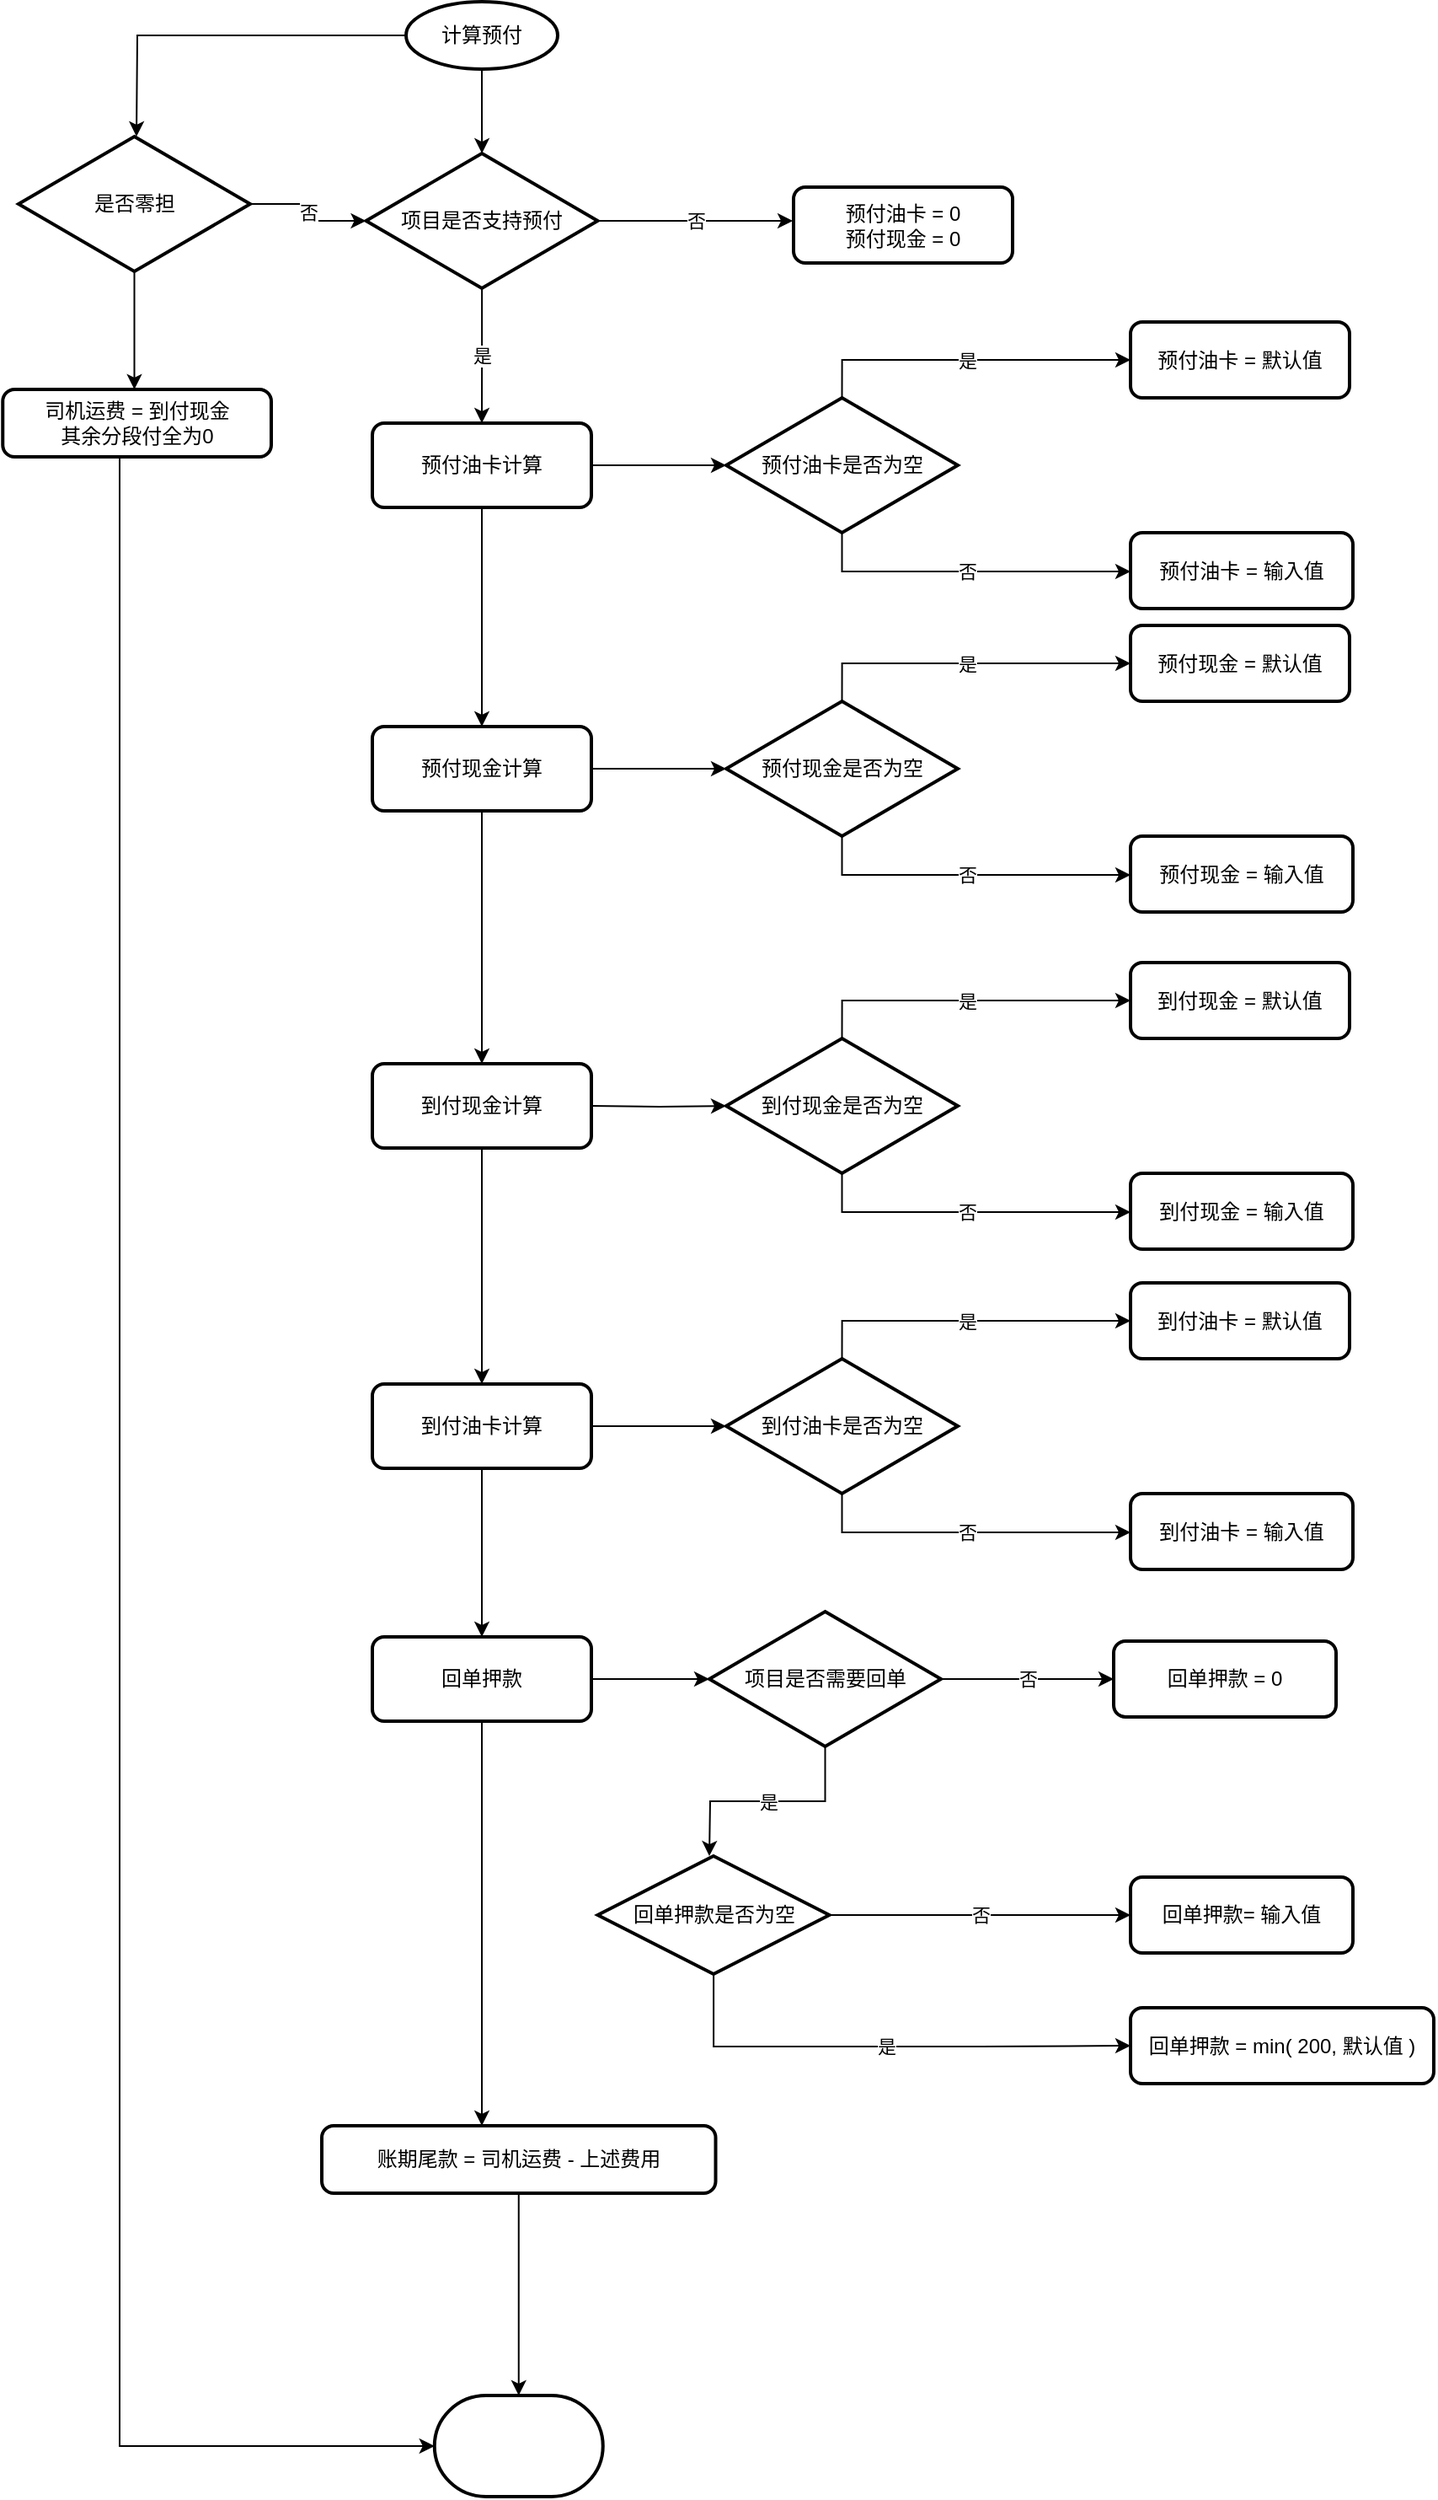 <mxfile version="14.9.0" type="github" pages="2"><diagram id="5c7Cpu_d4ON2pr9h0RgP" name="Page-1"><mxGraphModel dx="1422" dy="794" grid="1" gridSize="10" guides="1" tooltips="1" connect="1" arrows="1" fold="1" page="1" pageScale="1" pageWidth="1654" pageHeight="2336" math="0" shadow="0"><root><mxCell id="0"/><mxCell id="1" parent="0"/><mxCell id="O901iiak3P7fschwfEgI-17" value="" style="edgeStyle=orthogonalEdgeStyle;rounded=0;orthogonalLoop=1;jettySize=auto;html=1;" edge="1" parent="1" source="O901iiak3P7fschwfEgI-13" target="O901iiak3P7fschwfEgI-16"><mxGeometry relative="1" as="geometry"/></mxCell><mxCell id="2gxUZFnHClFSCf9PuZE7-3" style="edgeStyle=orthogonalEdgeStyle;rounded=0;orthogonalLoop=1;jettySize=auto;html=1;" edge="1" parent="1" source="O901iiak3P7fschwfEgI-13"><mxGeometry relative="1" as="geometry"><mxPoint x="160" y="120" as="targetPoint"/></mxGeometry></mxCell><mxCell id="O901iiak3P7fschwfEgI-13" value="计算预付" style="strokeWidth=2;html=1;shape=mxgraph.flowchart.start_1;whiteSpace=wrap;" vertex="1" parent="1"><mxGeometry x="320" y="40" width="90" height="40" as="geometry"/></mxCell><mxCell id="O901iiak3P7fschwfEgI-19" value="否" style="edgeStyle=orthogonalEdgeStyle;rounded=0;orthogonalLoop=1;jettySize=auto;html=1;" edge="1" parent="1" source="O901iiak3P7fschwfEgI-16"><mxGeometry relative="1" as="geometry"><mxPoint x="549.55" y="170" as="targetPoint"/></mxGeometry></mxCell><mxCell id="O901iiak3P7fschwfEgI-44" value="是" style="edgeStyle=orthogonalEdgeStyle;rounded=0;orthogonalLoop=1;jettySize=auto;html=1;" edge="1" parent="1" source="O901iiak3P7fschwfEgI-16"><mxGeometry relative="1" as="geometry"><mxPoint x="365" y="290" as="targetPoint"/></mxGeometry></mxCell><mxCell id="O901iiak3P7fschwfEgI-16" value="项目是否支持预付" style="rhombus;whiteSpace=wrap;html=1;strokeWidth=2;" vertex="1" parent="1"><mxGeometry x="296.25" y="130" width="137.5" height="80" as="geometry"/></mxCell><mxCell id="O901iiak3P7fschwfEgI-20" value="预付油卡 = 0&lt;br&gt;预付现金 = 0" style="rounded=1;whiteSpace=wrap;html=1;absoluteArcSize=1;arcSize=14;strokeWidth=2;" vertex="1" parent="1"><mxGeometry x="550" y="150" width="130" height="45" as="geometry"/></mxCell><mxCell id="O901iiak3P7fschwfEgI-40" value="预付油卡 = 默认值" style="rounded=1;whiteSpace=wrap;html=1;absoluteArcSize=1;arcSize=14;strokeWidth=2;" vertex="1" parent="1"><mxGeometry x="750" y="230" width="130" height="45" as="geometry"/></mxCell><mxCell id="O901iiak3P7fschwfEgI-47" style="edgeStyle=orthogonalEdgeStyle;rounded=0;orthogonalLoop=1;jettySize=auto;html=1;entryX=0;entryY=0.5;entryDx=0;entryDy=0;" edge="1" parent="1" source="O901iiak3P7fschwfEgI-45" target="O901iiak3P7fschwfEgI-46"><mxGeometry relative="1" as="geometry"/></mxCell><mxCell id="O901iiak3P7fschwfEgI-56" value="" style="edgeStyle=orthogonalEdgeStyle;rounded=0;orthogonalLoop=1;jettySize=auto;html=1;" edge="1" parent="1" source="O901iiak3P7fschwfEgI-45" target="O901iiak3P7fschwfEgI-55"><mxGeometry relative="1" as="geometry"/></mxCell><mxCell id="O901iiak3P7fschwfEgI-45" value="预付油卡计算" style="rounded=1;whiteSpace=wrap;html=1;absoluteArcSize=1;arcSize=14;strokeWidth=2;" vertex="1" parent="1"><mxGeometry x="300" y="290" width="130" height="50" as="geometry"/></mxCell><mxCell id="O901iiak3P7fschwfEgI-48" value="是" style="edgeStyle=orthogonalEdgeStyle;rounded=0;orthogonalLoop=1;jettySize=auto;html=1;exitX=0.5;exitY=0;exitDx=0;exitDy=0;entryX=0;entryY=0.5;entryDx=0;entryDy=0;" edge="1" parent="1" source="O901iiak3P7fschwfEgI-46" target="O901iiak3P7fschwfEgI-40"><mxGeometry relative="1" as="geometry"/></mxCell><mxCell id="O901iiak3P7fschwfEgI-54" value="否" style="edgeStyle=orthogonalEdgeStyle;rounded=0;orthogonalLoop=1;jettySize=auto;html=1;" edge="1" parent="1" source="O901iiak3P7fschwfEgI-46" target="O901iiak3P7fschwfEgI-50"><mxGeometry relative="1" as="geometry"><Array as="points"><mxPoint x="579" y="378"/></Array></mxGeometry></mxCell><mxCell id="O901iiak3P7fschwfEgI-46" value="预付油卡是否为空" style="rhombus;whiteSpace=wrap;html=1;strokeWidth=2;" vertex="1" parent="1"><mxGeometry x="510" y="275" width="137.5" height="80" as="geometry"/></mxCell><mxCell id="O901iiak3P7fschwfEgI-50" value="预付油卡 = 输入值" style="rounded=1;whiteSpace=wrap;html=1;absoluteArcSize=1;arcSize=14;strokeWidth=2;" vertex="1" parent="1"><mxGeometry x="750" y="355" width="132" height="45" as="geometry"/></mxCell><mxCell id="O901iiak3P7fschwfEgI-62" style="edgeStyle=orthogonalEdgeStyle;rounded=0;orthogonalLoop=1;jettySize=auto;html=1;entryX=0;entryY=0.5;entryDx=0;entryDy=0;" edge="1" parent="1" source="O901iiak3P7fschwfEgI-55" target="O901iiak3P7fschwfEgI-60"><mxGeometry relative="1" as="geometry"/></mxCell><mxCell id="O901iiak3P7fschwfEgI-65" value="" style="edgeStyle=orthogonalEdgeStyle;rounded=0;orthogonalLoop=1;jettySize=auto;html=1;" edge="1" parent="1" source="O901iiak3P7fschwfEgI-55" target="O901iiak3P7fschwfEgI-64"><mxGeometry relative="1" as="geometry"/></mxCell><mxCell id="O901iiak3P7fschwfEgI-55" value="预付现金计算" style="rounded=1;whiteSpace=wrap;html=1;absoluteArcSize=1;arcSize=14;strokeWidth=2;" vertex="1" parent="1"><mxGeometry x="300" y="470" width="130" height="50" as="geometry"/></mxCell><mxCell id="O901iiak3P7fschwfEgI-57" value="预付现金 = 默认值" style="rounded=1;whiteSpace=wrap;html=1;absoluteArcSize=1;arcSize=14;strokeWidth=2;" vertex="1" parent="1"><mxGeometry x="750" y="410" width="130" height="45" as="geometry"/></mxCell><mxCell id="O901iiak3P7fschwfEgI-58" value="是" style="edgeStyle=orthogonalEdgeStyle;rounded=0;orthogonalLoop=1;jettySize=auto;html=1;exitX=0.5;exitY=0;exitDx=0;exitDy=0;entryX=0;entryY=0.5;entryDx=0;entryDy=0;" edge="1" parent="1" source="O901iiak3P7fschwfEgI-60" target="O901iiak3P7fschwfEgI-57"><mxGeometry relative="1" as="geometry"/></mxCell><mxCell id="O901iiak3P7fschwfEgI-59" value="否" style="edgeStyle=orthogonalEdgeStyle;rounded=0;orthogonalLoop=1;jettySize=auto;html=1;" edge="1" parent="1" source="O901iiak3P7fschwfEgI-60" target="O901iiak3P7fschwfEgI-61"><mxGeometry relative="1" as="geometry"><Array as="points"><mxPoint x="579" y="558"/></Array></mxGeometry></mxCell><mxCell id="O901iiak3P7fschwfEgI-60" value="预付现金是否为空" style="rhombus;whiteSpace=wrap;html=1;strokeWidth=2;" vertex="1" parent="1"><mxGeometry x="510" y="455" width="137.5" height="80" as="geometry"/></mxCell><mxCell id="O901iiak3P7fschwfEgI-61" value="预付现金 = 输入值" style="rounded=1;whiteSpace=wrap;html=1;absoluteArcSize=1;arcSize=14;strokeWidth=2;" vertex="1" parent="1"><mxGeometry x="750" y="535" width="132" height="45" as="geometry"/></mxCell><mxCell id="O901iiak3P7fschwfEgI-81" value="" style="edgeStyle=orthogonalEdgeStyle;rounded=0;orthogonalLoop=1;jettySize=auto;html=1;" edge="1" parent="1" source="O901iiak3P7fschwfEgI-64" target="O901iiak3P7fschwfEgI-80"><mxGeometry relative="1" as="geometry"/></mxCell><mxCell id="O901iiak3P7fschwfEgI-64" value="到付现金计算" style="rounded=1;whiteSpace=wrap;html=1;absoluteArcSize=1;arcSize=14;strokeWidth=2;" vertex="1" parent="1"><mxGeometry x="300" y="670" width="130" height="50" as="geometry"/></mxCell><mxCell id="O901iiak3P7fschwfEgI-73" style="edgeStyle=orthogonalEdgeStyle;rounded=0;orthogonalLoop=1;jettySize=auto;html=1;entryX=0;entryY=0.5;entryDx=0;entryDy=0;" edge="1" parent="1" target="O901iiak3P7fschwfEgI-77"><mxGeometry relative="1" as="geometry"><mxPoint x="430" y="695" as="sourcePoint"/></mxGeometry></mxCell><mxCell id="O901iiak3P7fschwfEgI-74" value="到付现金 = 默认值" style="rounded=1;whiteSpace=wrap;html=1;absoluteArcSize=1;arcSize=14;strokeWidth=2;" vertex="1" parent="1"><mxGeometry x="750" y="610" width="130" height="45" as="geometry"/></mxCell><mxCell id="O901iiak3P7fschwfEgI-75" value="是" style="edgeStyle=orthogonalEdgeStyle;rounded=0;orthogonalLoop=1;jettySize=auto;html=1;exitX=0.5;exitY=0;exitDx=0;exitDy=0;entryX=0;entryY=0.5;entryDx=0;entryDy=0;" edge="1" parent="1" source="O901iiak3P7fschwfEgI-77" target="O901iiak3P7fschwfEgI-74"><mxGeometry relative="1" as="geometry"/></mxCell><mxCell id="O901iiak3P7fschwfEgI-76" value="否" style="edgeStyle=orthogonalEdgeStyle;rounded=0;orthogonalLoop=1;jettySize=auto;html=1;" edge="1" parent="1" source="O901iiak3P7fschwfEgI-77" target="O901iiak3P7fschwfEgI-78"><mxGeometry relative="1" as="geometry"><Array as="points"><mxPoint x="579" y="758"/></Array></mxGeometry></mxCell><mxCell id="O901iiak3P7fschwfEgI-77" value="到付现金是否为空" style="rhombus;whiteSpace=wrap;html=1;strokeWidth=2;" vertex="1" parent="1"><mxGeometry x="510" y="655" width="137.5" height="80" as="geometry"/></mxCell><mxCell id="O901iiak3P7fschwfEgI-78" value="到付现金 = 输入值" style="rounded=1;whiteSpace=wrap;html=1;absoluteArcSize=1;arcSize=14;strokeWidth=2;" vertex="1" parent="1"><mxGeometry x="750" y="735" width="132" height="45" as="geometry"/></mxCell><mxCell id="O901iiak3P7fschwfEgI-91" style="edgeStyle=orthogonalEdgeStyle;rounded=0;orthogonalLoop=1;jettySize=auto;html=1;entryX=0;entryY=0.5;entryDx=0;entryDy=0;" edge="1" parent="1" source="O901iiak3P7fschwfEgI-80" target="O901iiak3P7fschwfEgI-89"><mxGeometry relative="1" as="geometry"/></mxCell><mxCell id="O901iiak3P7fschwfEgI-93" value="" style="edgeStyle=orthogonalEdgeStyle;rounded=0;orthogonalLoop=1;jettySize=auto;html=1;" edge="1" parent="1" source="O901iiak3P7fschwfEgI-80" target="O901iiak3P7fschwfEgI-92"><mxGeometry relative="1" as="geometry"/></mxCell><mxCell id="O901iiak3P7fschwfEgI-80" value="到付油卡计算" style="rounded=1;whiteSpace=wrap;html=1;absoluteArcSize=1;arcSize=14;strokeWidth=2;" vertex="1" parent="1"><mxGeometry x="300" y="860" width="130" height="50" as="geometry"/></mxCell><mxCell id="O901iiak3P7fschwfEgI-86" value="到付油卡 = 默认值" style="rounded=1;whiteSpace=wrap;html=1;absoluteArcSize=1;arcSize=14;strokeWidth=2;" vertex="1" parent="1"><mxGeometry x="750" y="800" width="130" height="45" as="geometry"/></mxCell><mxCell id="O901iiak3P7fschwfEgI-87" value="是" style="edgeStyle=orthogonalEdgeStyle;rounded=0;orthogonalLoop=1;jettySize=auto;html=1;exitX=0.5;exitY=0;exitDx=0;exitDy=0;entryX=0;entryY=0.5;entryDx=0;entryDy=0;" edge="1" parent="1" source="O901iiak3P7fschwfEgI-89" target="O901iiak3P7fschwfEgI-86"><mxGeometry relative="1" as="geometry"/></mxCell><mxCell id="O901iiak3P7fschwfEgI-88" value="否" style="edgeStyle=orthogonalEdgeStyle;rounded=0;orthogonalLoop=1;jettySize=auto;html=1;" edge="1" parent="1" source="O901iiak3P7fschwfEgI-89" target="O901iiak3P7fschwfEgI-90"><mxGeometry relative="1" as="geometry"><Array as="points"><mxPoint x="579" y="948"/></Array></mxGeometry></mxCell><mxCell id="O901iiak3P7fschwfEgI-89" value="到付油卡是否为空" style="rhombus;whiteSpace=wrap;html=1;strokeWidth=2;" vertex="1" parent="1"><mxGeometry x="510" y="845" width="137.5" height="80" as="geometry"/></mxCell><mxCell id="O901iiak3P7fschwfEgI-90" value="到付油卡 = 输入值" style="rounded=1;whiteSpace=wrap;html=1;absoluteArcSize=1;arcSize=14;strokeWidth=2;" vertex="1" parent="1"><mxGeometry x="750" y="925" width="132" height="45" as="geometry"/></mxCell><mxCell id="O901iiak3P7fschwfEgI-104" style="edgeStyle=orthogonalEdgeStyle;rounded=0;orthogonalLoop=1;jettySize=auto;html=1;" edge="1" parent="1" source="O901iiak3P7fschwfEgI-92"><mxGeometry relative="1" as="geometry"><mxPoint x="500" y="1035" as="targetPoint"/></mxGeometry></mxCell><mxCell id="O901iiak3P7fschwfEgI-119" style="edgeStyle=orthogonalEdgeStyle;rounded=0;orthogonalLoop=1;jettySize=auto;html=1;" edge="1" parent="1" source="O901iiak3P7fschwfEgI-92"><mxGeometry relative="1" as="geometry"><mxPoint x="365" y="1300" as="targetPoint"/></mxGeometry></mxCell><mxCell id="O901iiak3P7fschwfEgI-92" value="回单押款" style="rounded=1;whiteSpace=wrap;html=1;absoluteArcSize=1;arcSize=14;strokeWidth=2;" vertex="1" parent="1"><mxGeometry x="300" y="1010" width="130" height="50" as="geometry"/></mxCell><mxCell id="O901iiak3P7fschwfEgI-96" value="回单押款 = 0" style="rounded=1;whiteSpace=wrap;html=1;absoluteArcSize=1;arcSize=14;strokeWidth=2;" vertex="1" parent="1"><mxGeometry x="740" y="1012.5" width="132" height="45" as="geometry"/></mxCell><mxCell id="O901iiak3P7fschwfEgI-105" value="否" style="edgeStyle=orthogonalEdgeStyle;rounded=0;orthogonalLoop=1;jettySize=auto;html=1;entryX=0;entryY=0.5;entryDx=0;entryDy=0;" edge="1" parent="1" source="O901iiak3P7fschwfEgI-103" target="O901iiak3P7fschwfEgI-96"><mxGeometry relative="1" as="geometry"><mxPoint x="730" y="1035" as="targetPoint"/></mxGeometry></mxCell><mxCell id="O901iiak3P7fschwfEgI-109" value="是" style="edgeStyle=orthogonalEdgeStyle;rounded=0;orthogonalLoop=1;jettySize=auto;html=1;" edge="1" parent="1" source="O901iiak3P7fschwfEgI-103"><mxGeometry relative="1" as="geometry"><mxPoint x="500" y="1140" as="targetPoint"/></mxGeometry></mxCell><mxCell id="O901iiak3P7fschwfEgI-103" value="项目是否需要回单" style="rhombus;whiteSpace=wrap;html=1;strokeWidth=2;" vertex="1" parent="1"><mxGeometry x="500" y="995" width="137.5" height="80" as="geometry"/></mxCell><mxCell id="O901iiak3P7fschwfEgI-112" value="否" style="edgeStyle=orthogonalEdgeStyle;rounded=0;orthogonalLoop=1;jettySize=auto;html=1;" edge="1" parent="1" source="O901iiak3P7fschwfEgI-110" target="O901iiak3P7fschwfEgI-111"><mxGeometry relative="1" as="geometry"/></mxCell><mxCell id="O901iiak3P7fschwfEgI-118" value="是" style="edgeStyle=orthogonalEdgeStyle;rounded=0;orthogonalLoop=1;jettySize=auto;html=1;entryX=0;entryY=0.5;entryDx=0;entryDy=0;" edge="1" parent="1" source="O901iiak3P7fschwfEgI-110" target="O901iiak3P7fschwfEgI-117"><mxGeometry relative="1" as="geometry"><Array as="points"><mxPoint x="503" y="1253"/><mxPoint x="661" y="1253"/></Array></mxGeometry></mxCell><mxCell id="O901iiak3P7fschwfEgI-110" value="回单押款是否为空" style="rhombus;whiteSpace=wrap;html=1;strokeWidth=2;" vertex="1" parent="1"><mxGeometry x="433.75" y="1140" width="137.5" height="70" as="geometry"/></mxCell><mxCell id="O901iiak3P7fschwfEgI-111" value="回单押款= 输入值" style="rounded=1;whiteSpace=wrap;html=1;absoluteArcSize=1;arcSize=14;strokeWidth=2;" vertex="1" parent="1"><mxGeometry x="750" y="1152.5" width="132" height="45" as="geometry"/></mxCell><mxCell id="O901iiak3P7fschwfEgI-117" value="回单押款 = min( 200, 默认值 )" style="rounded=1;whiteSpace=wrap;html=1;absoluteArcSize=1;arcSize=14;strokeWidth=2;" vertex="1" parent="1"><mxGeometry x="750" y="1230" width="180" height="45" as="geometry"/></mxCell><mxCell id="2gxUZFnHClFSCf9PuZE7-2" style="edgeStyle=orthogonalEdgeStyle;rounded=0;orthogonalLoop=1;jettySize=auto;html=1;" edge="1" parent="1" source="O901iiak3P7fschwfEgI-120" target="2gxUZFnHClFSCf9PuZE7-1"><mxGeometry relative="1" as="geometry"/></mxCell><mxCell id="O901iiak3P7fschwfEgI-120" value="账期尾款 = 司机运费 - 上述费用" style="rounded=1;whiteSpace=wrap;html=1;absoluteArcSize=1;arcSize=14;strokeWidth=2;" vertex="1" parent="1"><mxGeometry x="270" y="1300" width="233.75" height="40" as="geometry"/></mxCell><mxCell id="2gxUZFnHClFSCf9PuZE7-1" value="" style="strokeWidth=2;html=1;shape=mxgraph.flowchart.terminator;whiteSpace=wrap;" vertex="1" parent="1"><mxGeometry x="336.88" y="1460" width="100" height="60" as="geometry"/></mxCell><mxCell id="2gxUZFnHClFSCf9PuZE7-6" value="否" style="edgeStyle=orthogonalEdgeStyle;rounded=0;orthogonalLoop=1;jettySize=auto;html=1;" edge="1" parent="1" source="2gxUZFnHClFSCf9PuZE7-4" target="O901iiak3P7fschwfEgI-16"><mxGeometry relative="1" as="geometry"/></mxCell><mxCell id="2gxUZFnHClFSCf9PuZE7-7" style="edgeStyle=orthogonalEdgeStyle;rounded=0;orthogonalLoop=1;jettySize=auto;html=1;" edge="1" parent="1" source="2gxUZFnHClFSCf9PuZE7-4"><mxGeometry relative="1" as="geometry"><mxPoint x="158.75" y="270" as="targetPoint"/></mxGeometry></mxCell><mxCell id="2gxUZFnHClFSCf9PuZE7-4" value="是否零担" style="rhombus;whiteSpace=wrap;html=1;strokeWidth=2;" vertex="1" parent="1"><mxGeometry x="90" y="120" width="137.5" height="80" as="geometry"/></mxCell><mxCell id="2gxUZFnHClFSCf9PuZE7-9" style="edgeStyle=orthogonalEdgeStyle;rounded=0;orthogonalLoop=1;jettySize=auto;html=1;entryX=0;entryY=0.5;entryDx=0;entryDy=0;entryPerimeter=0;" edge="1" parent="1" source="2gxUZFnHClFSCf9PuZE7-8" target="2gxUZFnHClFSCf9PuZE7-1"><mxGeometry relative="1" as="geometry"><Array as="points"><mxPoint x="150" y="1490"/></Array></mxGeometry></mxCell><mxCell id="2gxUZFnHClFSCf9PuZE7-8" value="司机运费 = 到付现金&lt;br&gt;其余分段付全为0" style="rounded=1;whiteSpace=wrap;html=1;absoluteArcSize=1;arcSize=14;strokeWidth=2;" vertex="1" parent="1"><mxGeometry x="80.63" y="270" width="159.37" height="40" as="geometry"/></mxCell></root></mxGraphModel></diagram><diagram id="MowDhPkQegx2_-LhIV26" name="Page-2"><mxGraphModel dx="1422" dy="794" grid="1" gridSize="10" guides="1" tooltips="1" connect="1" arrows="1" fold="1" page="1" pageScale="1" pageWidth="1654" pageHeight="2336" math="0" shadow="0"><root><mxCell id="ZzzmAPU77Myo-IdotA0R-0"/><mxCell id="ZzzmAPU77Myo-IdotA0R-1" parent="ZzzmAPU77Myo-IdotA0R-0"/><mxCell id="ZzzmAPU77Myo-IdotA0R-2" value="零担订单处理" style="swimlane;startSize=20;horizontal=0;" vertex="1" parent="ZzzmAPU77Myo-IdotA0R-1"><mxGeometry x="100" y="220" width="1030" height="340" as="geometry"/></mxCell><mxCell id="ZzzmAPU77Myo-IdotA0R-5" value="" style="edgeStyle=orthogonalEdgeStyle;rounded=0;orthogonalLoop=1;jettySize=auto;html=1;entryX=0;entryY=0.5;entryDx=0;entryDy=0;entryPerimeter=0;" edge="1" parent="ZzzmAPU77Myo-IdotA0R-2" source="ZzzmAPU77Myo-IdotA0R-3" target="ZzzmAPU77Myo-IdotA0R-6"><mxGeometry relative="1" as="geometry"><mxPoint x="125" y="155" as="targetPoint"/></mxGeometry></mxCell><mxCell id="ZzzmAPU77Myo-IdotA0R-3" value="" style="points=[[0.145,0.145,0],[0.5,0,0],[0.855,0.145,0],[1,0.5,0],[0.855,0.855,0],[0.5,1,0],[0.145,0.855,0],[0,0.5,0]];shape=mxgraph.bpmn.event;html=1;verticalLabelPosition=bottom;labelBackgroundColor=#ffffff;verticalAlign=top;align=center;perimeter=ellipsePerimeter;outlineConnect=0;aspect=fixed;outline=standard;symbol=general;" vertex="1" parent="ZzzmAPU77Myo-IdotA0R-2"><mxGeometry x="60" y="140" width="30" height="30" as="geometry"/></mxCell><mxCell id="ZzzmAPU77Myo-IdotA0R-8" value="" style="edgeStyle=orthogonalEdgeStyle;rounded=0;orthogonalLoop=1;jettySize=auto;html=1;" edge="1" parent="ZzzmAPU77Myo-IdotA0R-2" source="ZzzmAPU77Myo-IdotA0R-6" target="ZzzmAPU77Myo-IdotA0R-7"><mxGeometry relative="1" as="geometry"/></mxCell><mxCell id="ZzzmAPU77Myo-IdotA0R-6" value="非零担参数处理" style="points=[[0.25,0,0],[0.5,0,0],[0.75,0,0],[1,0.25,0],[1,0.5,0],[1,0.75,0],[0.75,1,0],[0.5,1,0],[0.25,1,0],[0,0.75,0],[0,0.5,0],[0,0.25,0]];shape=mxgraph.bpmn.task;whiteSpace=wrap;rectStyle=rounded;size=10;taskMarker=abstract;fillColor=#fad7ac;strokeColor=#b46504;" vertex="1" parent="ZzzmAPU77Myo-IdotA0R-2"><mxGeometry x="160" y="127.5" width="130" height="55" as="geometry"/></mxCell><mxCell id="ZzzmAPU77Myo-IdotA0R-10" value="" style="edgeStyle=orthogonalEdgeStyle;rounded=0;orthogonalLoop=1;jettySize=auto;html=1;" edge="1" parent="ZzzmAPU77Myo-IdotA0R-2" source="ZzzmAPU77Myo-IdotA0R-7" target="ZzzmAPU77Myo-IdotA0R-9"><mxGeometry relative="1" as="geometry"/></mxCell><mxCell id="ZzzmAPU77Myo-IdotA0R-7" value="零担参数校验" style="points=[[0.25,0,0],[0.5,0,0],[0.75,0,0],[1,0.25,0],[1,0.5,0],[1,0.75,0],[0.75,1,0],[0.5,1,0],[0.25,1,0],[0,0.75,0],[0,0.5,0],[0,0.25,0]];shape=mxgraph.bpmn.task;whiteSpace=wrap;rectStyle=rounded;size=10;taskMarker=abstract;fillColor=#fad7ac;strokeColor=#b46504;" vertex="1" parent="ZzzmAPU77Myo-IdotA0R-2"><mxGeometry x="350" y="127.5" width="110" height="55" as="geometry"/></mxCell><mxCell id="ZzzmAPU77Myo-IdotA0R-14" value="" style="edgeStyle=orthogonalEdgeStyle;rounded=0;orthogonalLoop=1;jettySize=auto;html=1;" edge="1" parent="ZzzmAPU77Myo-IdotA0R-2" source="ZzzmAPU77Myo-IdotA0R-9" target="ZzzmAPU77Myo-IdotA0R-13"><mxGeometry relative="1" as="geometry"/></mxCell><mxCell id="ZzzmAPU77Myo-IdotA0R-9" value="零担业务校验" style="points=[[0.25,0,0],[0.5,0,0],[0.75,0,0],[1,0.25,0],[1,0.5,0],[1,0.75,0],[0.75,1,0],[0.5,1,0],[0.25,1,0],[0,0.75,0],[0,0.5,0],[0,0.25,0]];shape=mxgraph.bpmn.task;whiteSpace=wrap;rectStyle=rounded;size=10;taskMarker=abstract;fillColor=#fad7ac;strokeColor=#b46504;" vertex="1" parent="ZzzmAPU77Myo-IdotA0R-2"><mxGeometry x="530" y="127.5" width="110" height="55" as="geometry"/></mxCell><mxCell id="ZzzmAPU77Myo-IdotA0R-18" style="edgeStyle=orthogonalEdgeStyle;rounded=0;orthogonalLoop=1;jettySize=auto;html=1;entryX=0;entryY=0.5;entryDx=0;entryDy=0;entryPerimeter=0;" edge="1" parent="ZzzmAPU77Myo-IdotA0R-2" source="ZzzmAPU77Myo-IdotA0R-13" target="ZzzmAPU77Myo-IdotA0R-17"><mxGeometry relative="1" as="geometry"/></mxCell><mxCell id="ZzzmAPU77Myo-IdotA0R-13" value="数据Bo赋值&#10;入库准备" style="points=[[0.25,0,0],[0.5,0,0],[0.75,0,0],[1,0.25,0],[1,0.5,0],[1,0.75,0],[0.75,1,0],[0.5,1,0],[0.25,1,0],[0,0.75,0],[0,0.5,0],[0,0.25,0]];shape=mxgraph.bpmn.task;whiteSpace=wrap;rectStyle=rounded;size=10;taskMarker=abstract;fillColor=#fad7ac;strokeColor=#b46504;" vertex="1" parent="ZzzmAPU77Myo-IdotA0R-2"><mxGeometry x="710" y="127.5" width="110" height="55" as="geometry"/></mxCell><mxCell id="ZzzmAPU77Myo-IdotA0R-17" value="" style="points=[[0.145,0.145,0],[0.5,0,0],[0.855,0.145,0],[1,0.5,0],[0.855,0.855,0],[0.5,1,0],[0.145,0.855,0],[0,0.5,0]];shape=mxgraph.bpmn.event;html=1;verticalLabelPosition=bottom;labelBackgroundColor=#ffffff;verticalAlign=top;align=center;perimeter=ellipsePerimeter;outlineConnect=0;aspect=fixed;outline=end;symbol=terminate;" vertex="1" parent="ZzzmAPU77Myo-IdotA0R-2"><mxGeometry x="910" y="144" width="22" height="22" as="geometry"/></mxCell></root></mxGraphModel></diagram></mxfile>